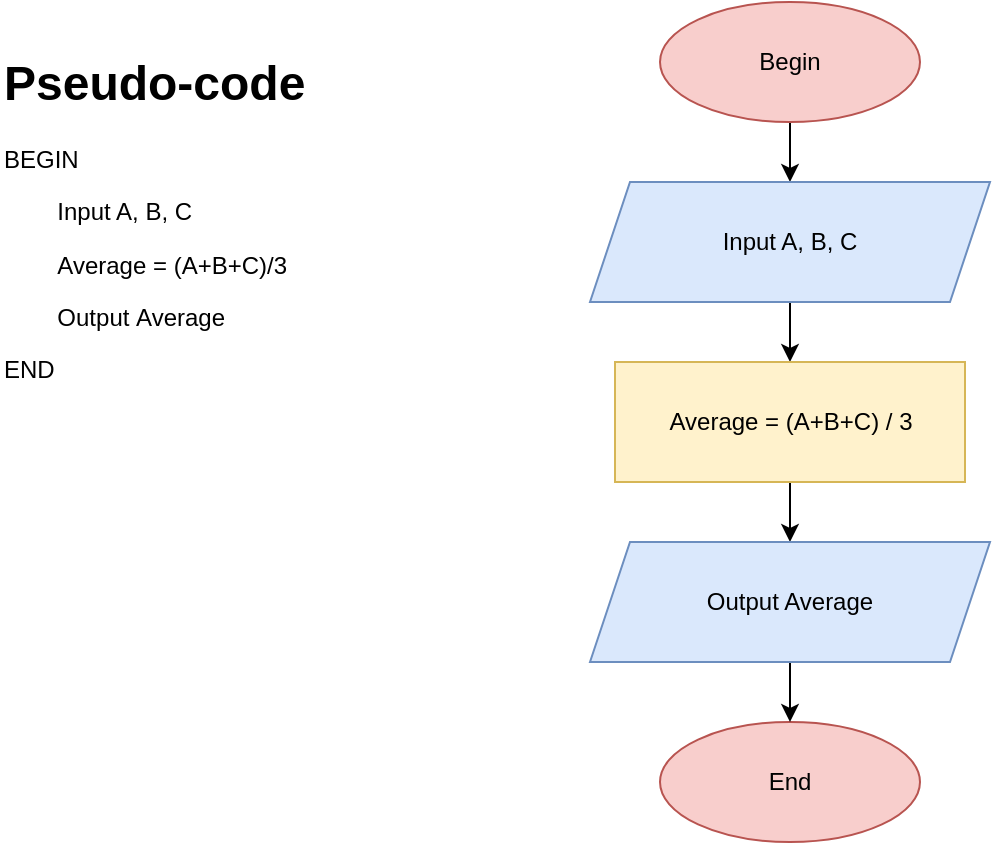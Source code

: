 <mxfile version="26.0.2">
  <diagram name="Page-1" id="DuYrjHF55ZbmvbXl5EJW">
    <mxGraphModel dx="794" dy="458" grid="1" gridSize="10" guides="1" tooltips="1" connect="1" arrows="1" fold="1" page="1" pageScale="1" pageWidth="850" pageHeight="1100" math="0" shadow="0">
      <root>
        <mxCell id="0" />
        <mxCell id="1" parent="0" />
        <mxCell id="d8vHmD5cA30dSiSlELu3-4" value="" style="edgeStyle=orthogonalEdgeStyle;rounded=0;orthogonalLoop=1;jettySize=auto;html=1;" edge="1" parent="1" source="d8vHmD5cA30dSiSlELu3-1" target="d8vHmD5cA30dSiSlELu3-3">
          <mxGeometry relative="1" as="geometry" />
        </mxCell>
        <mxCell id="d8vHmD5cA30dSiSlELu3-1" value="Begin" style="ellipse;whiteSpace=wrap;html=1;fillColor=#f8cecc;strokeColor=#b85450;" vertex="1" parent="1">
          <mxGeometry x="350" y="20" width="130" height="60" as="geometry" />
        </mxCell>
        <mxCell id="d8vHmD5cA30dSiSlELu3-2" value="End" style="ellipse;whiteSpace=wrap;html=1;fillColor=#f8cecc;strokeColor=#b85450;" vertex="1" parent="1">
          <mxGeometry x="350" y="380" width="130" height="60" as="geometry" />
        </mxCell>
        <mxCell id="d8vHmD5cA30dSiSlELu3-7" value="" style="edgeStyle=orthogonalEdgeStyle;rounded=0;orthogonalLoop=1;jettySize=auto;html=1;" edge="1" parent="1" source="d8vHmD5cA30dSiSlELu3-3" target="d8vHmD5cA30dSiSlELu3-5">
          <mxGeometry relative="1" as="geometry" />
        </mxCell>
        <mxCell id="d8vHmD5cA30dSiSlELu3-3" value="Input A, B, C" style="shape=parallelogram;perimeter=parallelogramPerimeter;whiteSpace=wrap;html=1;fixedSize=1;fillColor=#dae8fc;strokeColor=#6c8ebf;" vertex="1" parent="1">
          <mxGeometry x="315" y="110" width="200" height="60" as="geometry" />
        </mxCell>
        <mxCell id="d8vHmD5cA30dSiSlELu3-8" value="" style="edgeStyle=orthogonalEdgeStyle;rounded=0;orthogonalLoop=1;jettySize=auto;html=1;" edge="1" parent="1" source="d8vHmD5cA30dSiSlELu3-5" target="d8vHmD5cA30dSiSlELu3-6">
          <mxGeometry relative="1" as="geometry" />
        </mxCell>
        <mxCell id="d8vHmD5cA30dSiSlELu3-5" value="Average = (A+B+C) / 3" style="rounded=0;whiteSpace=wrap;html=1;fillColor=#fff2cc;strokeColor=#d6b656;" vertex="1" parent="1">
          <mxGeometry x="327.5" y="200" width="175" height="60" as="geometry" />
        </mxCell>
        <mxCell id="d8vHmD5cA30dSiSlELu3-9" value="" style="edgeStyle=orthogonalEdgeStyle;rounded=0;orthogonalLoop=1;jettySize=auto;html=1;" edge="1" parent="1" source="d8vHmD5cA30dSiSlELu3-6" target="d8vHmD5cA30dSiSlELu3-2">
          <mxGeometry relative="1" as="geometry" />
        </mxCell>
        <mxCell id="d8vHmD5cA30dSiSlELu3-6" value="Output Average" style="shape=parallelogram;perimeter=parallelogramPerimeter;whiteSpace=wrap;html=1;fixedSize=1;fillColor=#dae8fc;strokeColor=#6c8ebf;" vertex="1" parent="1">
          <mxGeometry x="315" y="290" width="200" height="60" as="geometry" />
        </mxCell>
        <mxCell id="d8vHmD5cA30dSiSlELu3-10" value="&lt;h1 style=&quot;margin-top: 0px;&quot;&gt;Pseudo-code&lt;/h1&gt;&lt;p&gt;BEGIN&lt;/p&gt;&lt;p&gt;&lt;span style=&quot;white-space: pre;&quot;&gt;&#x9;&lt;/span&gt;Input A, B, C&lt;br&gt;&lt;/p&gt;&lt;p&gt;&lt;span style=&quot;white-space: pre;&quot;&gt;&#x9;&lt;/span&gt;Average = (A+B+C)/3&lt;br&gt;&lt;/p&gt;&lt;p&gt;&lt;span style=&quot;white-space: pre;&quot;&gt;&#x9;&lt;/span&gt;Output&amp;nbsp;&lt;span style=&quot;background-color: transparent; color: light-dark(rgb(0, 0, 0), rgb(255, 255, 255));&quot;&gt;Average&lt;/span&gt;&lt;br&gt;&lt;/p&gt;&lt;p&gt;END&lt;/p&gt;" style="text;html=1;whiteSpace=wrap;overflow=hidden;rounded=0;fillColor=default;" vertex="1" parent="1">
          <mxGeometry x="20" y="40" width="180" height="210" as="geometry" />
        </mxCell>
      </root>
    </mxGraphModel>
  </diagram>
</mxfile>
